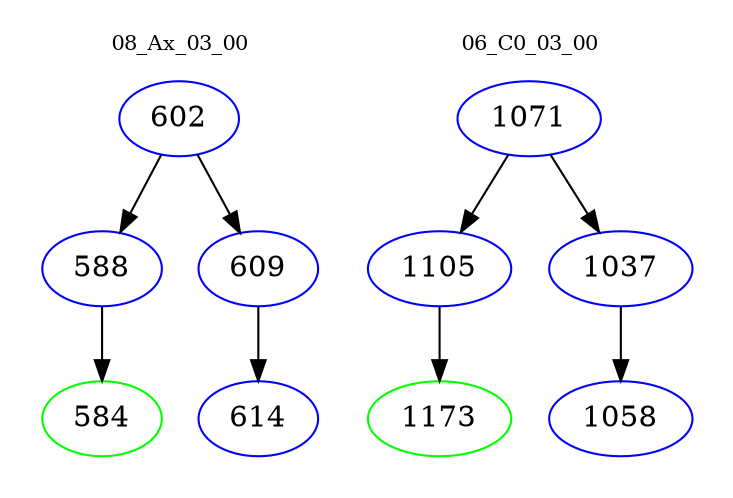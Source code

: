 digraph{
subgraph cluster_0 {
color = white
label = "08_Ax_03_00";
fontsize=10;
T0_602 [label="602", color="blue"]
T0_602 -> T0_588 [color="black"]
T0_588 [label="588", color="blue"]
T0_588 -> T0_584 [color="black"]
T0_584 [label="584", color="green"]
T0_602 -> T0_609 [color="black"]
T0_609 [label="609", color="blue"]
T0_609 -> T0_614 [color="black"]
T0_614 [label="614", color="blue"]
}
subgraph cluster_1 {
color = white
label = "06_C0_03_00";
fontsize=10;
T1_1071 [label="1071", color="blue"]
T1_1071 -> T1_1105 [color="black"]
T1_1105 [label="1105", color="blue"]
T1_1105 -> T1_1173 [color="black"]
T1_1173 [label="1173", color="green"]
T1_1071 -> T1_1037 [color="black"]
T1_1037 [label="1037", color="blue"]
T1_1037 -> T1_1058 [color="black"]
T1_1058 [label="1058", color="blue"]
}
}
